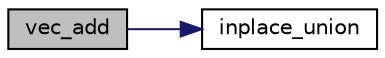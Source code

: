 digraph G
{
  edge [fontname="Helvetica",fontsize="10",labelfontname="Helvetica",labelfontsize="10"];
  node [fontname="Helvetica",fontsize="10",shape=record];
  rankdir="LR";
  Node1 [label="vec_add",height=0.2,width=0.4,color="black", fillcolor="grey75", style="filled" fontcolor="black"];
  Node1 -> Node2 [color="midnightblue",fontsize="10",style="solid",fontname="Helvetica"];
  Node2 [label="inplace_union",height=0.2,width=0.4,color="black", fillcolor="white", style="filled",URL="$lilc__matrix__ildl__helpers_8h.html#afd9e3032b3bc01ce10279a5fb73c2554",tooltip="Performs an inplace union of two sorted lists (a and b), removing duplicates in the final list..."];
}
